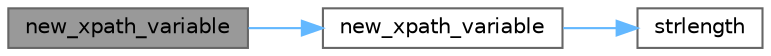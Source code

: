 digraph "new_xpath_variable"
{
 // INTERACTIVE_SVG=YES
 // LATEX_PDF_SIZE
  bgcolor="transparent";
  edge [fontname=Helvetica,fontsize=10,labelfontname=Helvetica,labelfontsize=10];
  node [fontname=Helvetica,fontsize=10,shape=box,height=0.2,width=0.4];
  rankdir="LR";
  Node1 [id="Node000001",label="new_xpath_variable",height=0.2,width=0.4,color="gray40", fillcolor="grey60", style="filled", fontcolor="black",tooltip=" "];
  Node1 -> Node2 [id="edge1_Node000001_Node000002",color="steelblue1",style="solid",tooltip=" "];
  Node2 [id="Node000002",label="new_xpath_variable",height=0.2,width=0.4,color="grey40", fillcolor="white", style="filled",URL="$db/d20/pugixml_8cpp.html#a5c748822b0f8be26e9b6c4906d338c1f",tooltip=" "];
  Node2 -> Node3 [id="edge2_Node000002_Node000003",color="steelblue1",style="solid",tooltip=" "];
  Node3 [id="Node000003",label="strlength",height=0.2,width=0.4,color="grey40", fillcolor="white", style="filled",URL="$db/d20/pugixml_8cpp.html#aab9e1f034d085b663d146fcceabb1c48",tooltip=" "];
}
